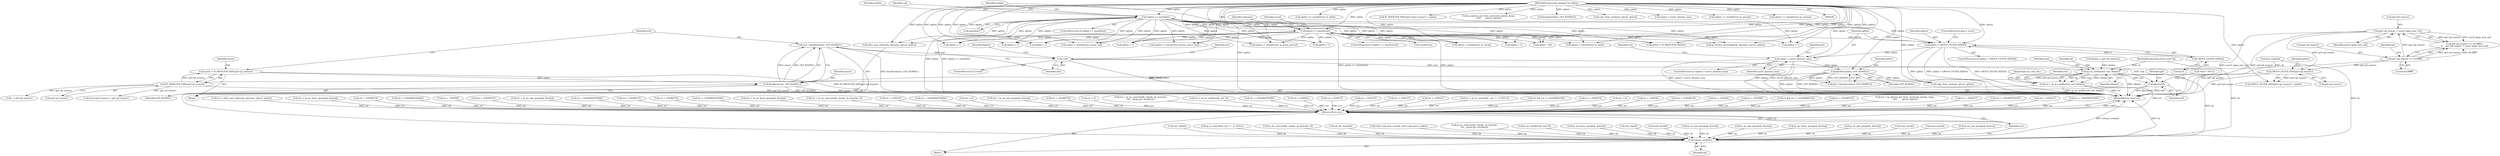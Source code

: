 digraph "0_linux_f6d8bd051c391c1c0458a30b2a7abcd939329259_26@API" {
"1001466" [label="(Call,msf = kmalloc(msize, GFP_KERNEL))"];
"1001468" [label="(Call,kmalloc(msize, GFP_KERNEL))"];
"1001460" [label="(Call,msize = IP_MSFILTER_SIZE(gsf->gf_numsrc))"];
"1001462" [label="(Call,IP_MSFILTER_SIZE(gsf->gf_numsrc))"];
"1001449" [label="(Call,GROUP_FILTER_SIZE(gsf->gf_numsrc))"];
"1001436" [label="(Call,gsf->gf_numsrc > sysctl_igmp_max_msf)"];
"1001431" [label="(Call,gsf->gf_numsrc >= 0x1ffffff)"];
"1001407" [label="(Call,kmalloc(optlen, GFP_KERNEL))"];
"1001396" [label="(Call,optlen > sysctl_optmem_max)"];
"1001390" [label="(Call,optlen < GROUP_FILTER_SIZE(0))"];
"1000227" [label="(Call,optlen >= sizeof(char))"];
"1000211" [label="(Call,optlen >= sizeof(int))"];
"1000113" [label="(MethodParameterIn,unsigned int optlen)"];
"1001392" [label="(Call,GROUP_FILTER_SIZE(0))"];
"1001472" [label="(Call,!msf)"];
"1001584" [label="(Call,ip_mc_msfilter(sk, msf, ifindex))"];
"1001582" [label="(Call,err = ip_mc_msfilter(sk, msf, ifindex))"];
"1001712" [label="(Return,return err;)"];
"1001589" [label="(Call,kfree(msf))"];
"1001710" [label="(Call,release_sock(sk))"];
"1001526" [label="(Call,msf->imsf_numsrc = gsf->gf_numsrc)"];
"1001685" [label="(Call,optlen < 1)"];
"1001430" [label="(Call,gsf->gf_numsrc >= 0x1ffffff ||\n\t\t    gsf->gf_numsrc > sysctl_igmp_max_msf)"];
"1000295" [label="(Call,inet_csk(sk))"];
"1001390" [label="(Call,optlen < GROUP_FILTER_SIZE(0))"];
"1001395" [label="(ControlStructure,if (optlen > sysctl_optmem_max))"];
"1000826" [label="(Call,err = -EPROTO)"];
"1001453" [label="(Identifier,optlen)"];
"1001713" [label="(Identifier,err)"];
"1001592" [label="(Identifier,gsf)"];
"1000210" [label="(ControlStructure,if (optlen >= sizeof(int)))"];
"1000704" [label="(Call,optlen >= sizeof(struct in_addr))"];
"1000235" [label="(Identifier,ucval)"];
"1000961" [label="(Call,IP_MSFILTER_SIZE(msf->imsf_numsrc) > optlen)"];
"1001394" [label="(ControlStructure,goto e_inval;)"];
"1001408" [label="(Identifier,optlen)"];
"1000213" [label="(Call,sizeof(int))"];
"1001467" [label="(Identifier,msf)"];
"1001618" [label="(Call,ip_ra_control(sk, val ? 1 : 0, NULL))"];
"1001094" [label="(Call,ip_mc_source(add, omode, sk, &mreqs, 0))"];
"1000256" [label="(Call,err = 0)"];
"1001392" [label="(Call,GROUP_FILTER_SIZE(0))"];
"1000212" [label="(Identifier,optlen)"];
"1000785" [label="(Call,err = -EINVAL)"];
"1001442" [label="(Call,err = -ENOBUFS)"];
"1000970" [label="(Call,err = -EINVAL)"];
"1000500" [label="(Call,sk_dst_reset(sk))"];
"1001431" [label="(Call,gsf->gf_numsrc >= 0x1ffffff)"];
"1000277" [label="(Call,ip_options_get_from_user(sock_net(sk), &opt,\n \t\t\t\t\t       optval, optlen))"];
"1000915" [label="(Call,kmalloc(optlen, GFP_KERNEL))"];
"1001396" [label="(Call,optlen > sysctl_optmem_max)"];
"1001398" [label="(Identifier,sysctl_optmem_max)"];
"1001711" [label="(Identifier,sk)"];
"1001109" [label="(Call,optlen < sizeof(struct group_req))"];
"1001582" [label="(Call,err = ip_mc_msfilter(sk, msf, ifindex))"];
"1001665" [label="(Call,err = -EPERM)"];
"1001376" [label="(Block,)"];
"1000343" [label="(Call,icsk->icsk_sync_mss(sk, icsk->icsk_pmtu_cookie))"];
"1001476" [label="(Identifier,err)"];
"1001589" [label="(Call,kfree(msf))"];
"1001409" [label="(Identifier,GFP_KERNEL)"];
"1001071" [label="(Call,err && err != -EADDRINUSE)"];
"1001414" [label="(Call,err = -ENOBUFS)"];
"1000275" [label="(Call,err = ip_options_get_from_user(sock_net(sk), &opt,\n \t\t\t\t\t       optval, optlen))"];
"1000676" [label="(Call,err = -EFAULT)"];
"1000932" [label="(Call,copy_from_user(msf, optval, optlen))"];
"1000559" [label="(Call,err = -ENOPROTOOPT)"];
"1000927" [label="(Call,err = -EFAULT)"];
"1001541" [label="(Call,i < gsf->gf_numsrc)"];
"1001705" [label="(Call,err = -ENOPROTOOPT)"];
"1001473" [label="(Identifier,msf)"];
"1001460" [label="(Call,msize = IP_MSFILTER_SIZE(gsf->gf_numsrc))"];
"1001651" [label="(Call,err = xfrm_user_policy(sk, optname, optval, optlen))"];
"1001584" [label="(Call,ip_mc_msfilter(sk, msf, ifindex))"];
"1000887" [label="(Call,err = ip_mc_leave_group(sk, &mreq))"];
"1000904" [label="(Call,optlen > sysctl_optmem_max)"];
"1001365" [label="(Call,ip_mc_source(add, omode, sk, &mreqs,\n\t\t\t\t   greqs.gsr_interface))"];
"1001583" [label="(Identifier,err)"];
"1000993" [label="(Call,optlen != sizeof(struct ip_mreq_source))"];
"1001470" [label="(Identifier,GFP_KERNEL)"];
"1000955" [label="(Call,err = -ENOBUFS)"];
"1000977" [label="(Call,ip_mc_msfilter(sk, msf, 0))"];
"1001448" [label="(Call,GROUP_FILTER_SIZE(gsf->gf_numsrc) > optlen)"];
"1001174" [label="(Call,ip_mc_leave_group(sk, &mreq))"];
"1001391" [label="(Identifier,optlen)"];
"1000832" [label="(Call,inet_sk(sk))"];
"1001712" [label="(Return,return err;)"];
"1001462" [label="(Call,IP_MSFILTER_SIZE(gsf->gf_numsrc))"];
"1000775" [label="(Call,err = -EADDRNOTAVAIL)"];
"1000837" [label="(Call,optlen < sizeof(struct ip_mreq))"];
"1001642" [label="(Call,err = -EPERM)"];
"1001475" [label="(Call,err = -ENOBUFS)"];
"1000880" [label="(Call,err = ip_mc_join_group(sk, &mreq))"];
"1001585" [label="(Identifier,sk)"];
"1000227" [label="(Call,optlen >= sizeof(char))"];
"1001405" [label="(Call,gsf = kmalloc(optlen, GFP_KERNEL))"];
"1000109" [label="(MethodParameterIn,struct sock *sk)"];
"1001225" [label="(Call,err = -EADDRNOTAVAIL)"];
"1000847" [label="(Call,optlen >= sizeof(struct ip_mreqn))"];
"1001424" [label="(Call,copy_from_user(gsf, optval, optlen))"];
"1001466" [label="(Call,msf = kmalloc(msize, GFP_KERNEL))"];
"1000681" [label="(Call,optlen >= sizeof(struct ip_mreqn))"];
"1000922" [label="(Call,err = -ENOBUFS)"];
"1000251" [label="(Call,ip_mroute_setsockopt(sk, optname, optval, optlen))"];
"1001461" [label="(Identifier,msize)"];
"1001400" [label="(Call,err = -ENOBUFS)"];
"1001463" [label="(Call,gsf->gf_numsrc)"];
"1001440" [label="(Identifier,sysctl_igmp_max_msf)"];
"1001587" [label="(Identifier,ifindex)"];
"1001469" [label="(Identifier,msize)"];
"1001436" [label="(Call,gsf->gf_numsrc > sysctl_igmp_max_msf)"];
"1001401" [label="(Identifier,err)"];
"1001500" [label="(Call,err = -EADDRNOTAVAIL)"];
"1000271" [label="(Call,optlen > 40)"];
"1001628" [label="(Call,optlen < 1)"];
"1001471" [label="(ControlStructure,if (!msf))"];
"1001172" [label="(Call,err = ip_mc_leave_group(sk, &mreq))"];
"1000671" [label="(Call,optlen < sizeof(struct in_addr))"];
"1000615" [label="(Call,optlen < 1)"];
"1000750" [label="(Call,sock_net(sk))"];
"1001092" [label="(Call,err = ip_mc_source(add, omode, sk, &mreqs, 0))"];
"1001066" [label="(Call,ip_mc_join_group(sk, &mreq))"];
"1001437" [label="(Call,gsf->gf_numsrc)"];
"1001449" [label="(Call,GROUP_FILTER_SIZE(gsf->gf_numsrc))"];
"1000229" [label="(Call,sizeof(char))"];
"1000842" [label="(Call,err = -EFAULT)"];
"1000113" [label="(MethodParameterIn,unsigned int optlen)"];
"1001653" [label="(Call,xfrm_user_policy(sk, optname, optval, optlen))"];
"1001407" [label="(Call,kmalloc(optlen, GFP_KERNEL))"];
"1001533" [label="(Call,err = -EADDRNOTAVAIL)"];
"1001481" [label="(Identifier,ifindex)"];
"1000743" [label="(Call,err = 0)"];
"1000644" [label="(Call,optlen < 1)"];
"1000211" [label="(Call,optlen >= sizeof(int))"];
"1001588" [label="(JumpTarget,mc_msf_out:)"];
"1001379" [label="(Call,*msf = NULL)"];
"1001432" [label="(Call,gsf->gf_numsrc)"];
"1000226" [label="(ControlStructure,if (optlen >= sizeof(char)))"];
"1001167" [label="(Call,ip_mc_join_group(sk, &mreq))"];
"1000889" [label="(Call,ip_mc_leave_group(sk, &mreq))"];
"1000249" [label="(Identifier,optname)"];
"1001720" [label="(MethodReturn,static int)"];
"1000882" [label="(Call,ip_mc_join_group(sk, &mreq))"];
"1001165" [label="(Call,err = ip_mc_join_group(sk, &mreq))"];
"1000908" [label="(Call,err = -ENOBUFS)"];
"1000770" [label="(Call,sock_net(sk))"];
"1001596" [label="(Call,optlen < 1)"];
"1001671" [label="(Call,optlen < 1)"];
"1001435" [label="(Literal,0x1ffffff)"];
"1000818" [label="(Call,err = 0)"];
"1001363" [label="(Call,err = ip_mc_source(add, omode, sk, &mreqs,\n\t\t\t\t   greqs.gsr_interface))"];
"1000278" [label="(Call,sock_net(sk))"];
"1000228" [label="(Identifier,optlen)"];
"1001480" [label="(Call,ifindex = gsf->gf_interface)"];
"1000975" [label="(Call,err = ip_mc_msfilter(sk, msf, 0))"];
"1000537" [label="(Call,err = -ENOPROTOOPT)"];
"1001330" [label="(Call,ip_mc_join_group(sk, &mreq))"];
"1001389" [label="(ControlStructure,if (optlen < GROUP_FILTER_SIZE(0)))"];
"1001590" [label="(Identifier,msf)"];
"1001710" [label="(Call,release_sock(sk))"];
"1000114" [label="(Block,)"];
"1001455" [label="(Call,err = -EINVAL)"];
"1001397" [label="(Identifier,optlen)"];
"1001006" [label="(Call,err = -EFAULT)"];
"1001419" [label="(Call,err = -EFAULT)"];
"1001190" [label="(Call,optlen != sizeof(struct group_source_req))"];
"1001406" [label="(Identifier,gsf)"];
"1001203" [label="(Call,err = -EFAULT)"];
"1001438" [label="(Identifier,gsf)"];
"1001468" [label="(Call,kmalloc(msize, GFP_KERNEL))"];
"1001114" [label="(Call,err = -EFAULT)"];
"1000505" [label="(Call,optlen < 1)"];
"1001393" [label="(Literal,0)"];
"1000259" [label="(Call,lock_sock(sk))"];
"1001616" [label="(Call,err = ip_ra_control(sk, val ? 1 : 0, NULL))"];
"1000898" [label="(Call,optlen < IP_MSFILTER_SIZE(0))"];
"1001450" [label="(Call,gsf->gf_numsrc)"];
"1001472" [label="(Call,!msf)"];
"1000218" [label="(Identifier,val)"];
"1001335" [label="(Call,err && err != -EADDRINUSE)"];
"1001586" [label="(Identifier,msf)"];
"1001466" -> "1001376"  [label="AST: "];
"1001466" -> "1001468"  [label="CFG: "];
"1001467" -> "1001466"  [label="AST: "];
"1001468" -> "1001466"  [label="AST: "];
"1001473" -> "1001466"  [label="CFG: "];
"1001466" -> "1001720"  [label="DDG: kmalloc(msize, GFP_KERNEL)"];
"1001468" -> "1001466"  [label="DDG: msize"];
"1001468" -> "1001466"  [label="DDG: GFP_KERNEL"];
"1001466" -> "1001472"  [label="DDG: msf"];
"1001468" -> "1001470"  [label="CFG: "];
"1001469" -> "1001468"  [label="AST: "];
"1001470" -> "1001468"  [label="AST: "];
"1001468" -> "1001720"  [label="DDG: msize"];
"1001468" -> "1001720"  [label="DDG: GFP_KERNEL"];
"1001460" -> "1001468"  [label="DDG: msize"];
"1001407" -> "1001468"  [label="DDG: GFP_KERNEL"];
"1001460" -> "1001376"  [label="AST: "];
"1001460" -> "1001462"  [label="CFG: "];
"1001461" -> "1001460"  [label="AST: "];
"1001462" -> "1001460"  [label="AST: "];
"1001467" -> "1001460"  [label="CFG: "];
"1001460" -> "1001720"  [label="DDG: IP_MSFILTER_SIZE(gsf->gf_numsrc)"];
"1001462" -> "1001460"  [label="DDG: gsf->gf_numsrc"];
"1001462" -> "1001463"  [label="CFG: "];
"1001463" -> "1001462"  [label="AST: "];
"1001462" -> "1001720"  [label="DDG: gsf->gf_numsrc"];
"1001449" -> "1001462"  [label="DDG: gsf->gf_numsrc"];
"1001462" -> "1001526"  [label="DDG: gsf->gf_numsrc"];
"1001462" -> "1001541"  [label="DDG: gsf->gf_numsrc"];
"1001449" -> "1001448"  [label="AST: "];
"1001449" -> "1001450"  [label="CFG: "];
"1001450" -> "1001449"  [label="AST: "];
"1001453" -> "1001449"  [label="CFG: "];
"1001449" -> "1001720"  [label="DDG: gsf->gf_numsrc"];
"1001449" -> "1001448"  [label="DDG: gsf->gf_numsrc"];
"1001436" -> "1001449"  [label="DDG: gsf->gf_numsrc"];
"1001431" -> "1001449"  [label="DDG: gsf->gf_numsrc"];
"1001436" -> "1001430"  [label="AST: "];
"1001436" -> "1001440"  [label="CFG: "];
"1001437" -> "1001436"  [label="AST: "];
"1001440" -> "1001436"  [label="AST: "];
"1001430" -> "1001436"  [label="CFG: "];
"1001436" -> "1001720"  [label="DDG: sysctl_igmp_max_msf"];
"1001436" -> "1001720"  [label="DDG: gsf->gf_numsrc"];
"1001436" -> "1001430"  [label="DDG: gsf->gf_numsrc"];
"1001436" -> "1001430"  [label="DDG: sysctl_igmp_max_msf"];
"1001431" -> "1001436"  [label="DDG: gsf->gf_numsrc"];
"1001431" -> "1001430"  [label="AST: "];
"1001431" -> "1001435"  [label="CFG: "];
"1001432" -> "1001431"  [label="AST: "];
"1001435" -> "1001431"  [label="AST: "];
"1001438" -> "1001431"  [label="CFG: "];
"1001430" -> "1001431"  [label="CFG: "];
"1001431" -> "1001720"  [label="DDG: gsf->gf_numsrc"];
"1001431" -> "1001430"  [label="DDG: gsf->gf_numsrc"];
"1001431" -> "1001430"  [label="DDG: 0x1ffffff"];
"1001407" -> "1001405"  [label="AST: "];
"1001407" -> "1001409"  [label="CFG: "];
"1001408" -> "1001407"  [label="AST: "];
"1001409" -> "1001407"  [label="AST: "];
"1001405" -> "1001407"  [label="CFG: "];
"1001407" -> "1001720"  [label="DDG: optlen"];
"1001407" -> "1001720"  [label="DDG: GFP_KERNEL"];
"1001407" -> "1001405"  [label="DDG: optlen"];
"1001407" -> "1001405"  [label="DDG: GFP_KERNEL"];
"1001396" -> "1001407"  [label="DDG: optlen"];
"1000113" -> "1001407"  [label="DDG: optlen"];
"1001407" -> "1001424"  [label="DDG: optlen"];
"1001396" -> "1001395"  [label="AST: "];
"1001396" -> "1001398"  [label="CFG: "];
"1001397" -> "1001396"  [label="AST: "];
"1001398" -> "1001396"  [label="AST: "];
"1001401" -> "1001396"  [label="CFG: "];
"1001406" -> "1001396"  [label="CFG: "];
"1001396" -> "1001720"  [label="DDG: optlen"];
"1001396" -> "1001720"  [label="DDG: sysctl_optmem_max"];
"1001396" -> "1001720"  [label="DDG: optlen > sysctl_optmem_max"];
"1001390" -> "1001396"  [label="DDG: optlen"];
"1000113" -> "1001396"  [label="DDG: optlen"];
"1001390" -> "1001389"  [label="AST: "];
"1001390" -> "1001392"  [label="CFG: "];
"1001391" -> "1001390"  [label="AST: "];
"1001392" -> "1001390"  [label="AST: "];
"1001394" -> "1001390"  [label="CFG: "];
"1001397" -> "1001390"  [label="CFG: "];
"1001390" -> "1001720"  [label="DDG: GROUP_FILTER_SIZE(0)"];
"1001390" -> "1001720"  [label="DDG: optlen"];
"1001390" -> "1001720"  [label="DDG: optlen < GROUP_FILTER_SIZE(0)"];
"1000227" -> "1001390"  [label="DDG: optlen"];
"1000211" -> "1001390"  [label="DDG: optlen"];
"1000113" -> "1001390"  [label="DDG: optlen"];
"1001392" -> "1001390"  [label="DDG: 0"];
"1000227" -> "1000226"  [label="AST: "];
"1000227" -> "1000229"  [label="CFG: "];
"1000228" -> "1000227"  [label="AST: "];
"1000229" -> "1000227"  [label="AST: "];
"1000235" -> "1000227"  [label="CFG: "];
"1000249" -> "1000227"  [label="CFG: "];
"1000227" -> "1001720"  [label="DDG: optlen >= sizeof(char)"];
"1000227" -> "1001720"  [label="DDG: optlen"];
"1000211" -> "1000227"  [label="DDG: optlen"];
"1000113" -> "1000227"  [label="DDG: optlen"];
"1000227" -> "1000251"  [label="DDG: optlen"];
"1000227" -> "1000271"  [label="DDG: optlen"];
"1000227" -> "1000505"  [label="DDG: optlen"];
"1000227" -> "1000615"  [label="DDG: optlen"];
"1000227" -> "1000644"  [label="DDG: optlen"];
"1000227" -> "1000671"  [label="DDG: optlen"];
"1000227" -> "1000837"  [label="DDG: optlen"];
"1000227" -> "1000898"  [label="DDG: optlen"];
"1000227" -> "1000993"  [label="DDG: optlen"];
"1000227" -> "1001109"  [label="DDG: optlen"];
"1000227" -> "1001190"  [label="DDG: optlen"];
"1000227" -> "1001596"  [label="DDG: optlen"];
"1000227" -> "1001628"  [label="DDG: optlen"];
"1000227" -> "1001653"  [label="DDG: optlen"];
"1000227" -> "1001671"  [label="DDG: optlen"];
"1000227" -> "1001685"  [label="DDG: optlen"];
"1000211" -> "1000210"  [label="AST: "];
"1000211" -> "1000213"  [label="CFG: "];
"1000212" -> "1000211"  [label="AST: "];
"1000213" -> "1000211"  [label="AST: "];
"1000218" -> "1000211"  [label="CFG: "];
"1000228" -> "1000211"  [label="CFG: "];
"1000211" -> "1001720"  [label="DDG: optlen"];
"1000211" -> "1001720"  [label="DDG: optlen >= sizeof(int)"];
"1000113" -> "1000211"  [label="DDG: optlen"];
"1000211" -> "1000251"  [label="DDG: optlen"];
"1000211" -> "1000271"  [label="DDG: optlen"];
"1000211" -> "1000505"  [label="DDG: optlen"];
"1000211" -> "1000615"  [label="DDG: optlen"];
"1000211" -> "1000644"  [label="DDG: optlen"];
"1000211" -> "1000671"  [label="DDG: optlen"];
"1000211" -> "1000837"  [label="DDG: optlen"];
"1000211" -> "1000898"  [label="DDG: optlen"];
"1000211" -> "1000993"  [label="DDG: optlen"];
"1000211" -> "1001109"  [label="DDG: optlen"];
"1000211" -> "1001190"  [label="DDG: optlen"];
"1000211" -> "1001596"  [label="DDG: optlen"];
"1000211" -> "1001628"  [label="DDG: optlen"];
"1000211" -> "1001653"  [label="DDG: optlen"];
"1000211" -> "1001671"  [label="DDG: optlen"];
"1000211" -> "1001685"  [label="DDG: optlen"];
"1000113" -> "1000108"  [label="AST: "];
"1000113" -> "1001720"  [label="DDG: optlen"];
"1000113" -> "1000251"  [label="DDG: optlen"];
"1000113" -> "1000271"  [label="DDG: optlen"];
"1000113" -> "1000277"  [label="DDG: optlen"];
"1000113" -> "1000505"  [label="DDG: optlen"];
"1000113" -> "1000615"  [label="DDG: optlen"];
"1000113" -> "1000644"  [label="DDG: optlen"];
"1000113" -> "1000671"  [label="DDG: optlen"];
"1000113" -> "1000681"  [label="DDG: optlen"];
"1000113" -> "1000704"  [label="DDG: optlen"];
"1000113" -> "1000837"  [label="DDG: optlen"];
"1000113" -> "1000847"  [label="DDG: optlen"];
"1000113" -> "1000898"  [label="DDG: optlen"];
"1000113" -> "1000904"  [label="DDG: optlen"];
"1000113" -> "1000915"  [label="DDG: optlen"];
"1000113" -> "1000932"  [label="DDG: optlen"];
"1000113" -> "1000961"  [label="DDG: optlen"];
"1000113" -> "1000993"  [label="DDG: optlen"];
"1000113" -> "1001109"  [label="DDG: optlen"];
"1000113" -> "1001190"  [label="DDG: optlen"];
"1000113" -> "1001424"  [label="DDG: optlen"];
"1000113" -> "1001448"  [label="DDG: optlen"];
"1000113" -> "1001596"  [label="DDG: optlen"];
"1000113" -> "1001628"  [label="DDG: optlen"];
"1000113" -> "1001653"  [label="DDG: optlen"];
"1000113" -> "1001671"  [label="DDG: optlen"];
"1000113" -> "1001685"  [label="DDG: optlen"];
"1001392" -> "1001393"  [label="CFG: "];
"1001393" -> "1001392"  [label="AST: "];
"1001472" -> "1001471"  [label="AST: "];
"1001472" -> "1001473"  [label="CFG: "];
"1001473" -> "1001472"  [label="AST: "];
"1001476" -> "1001472"  [label="CFG: "];
"1001481" -> "1001472"  [label="CFG: "];
"1001472" -> "1001720"  [label="DDG: !msf"];
"1001472" -> "1001584"  [label="DDG: msf"];
"1001472" -> "1001589"  [label="DDG: msf"];
"1001584" -> "1001582"  [label="AST: "];
"1001584" -> "1001587"  [label="CFG: "];
"1001585" -> "1001584"  [label="AST: "];
"1001586" -> "1001584"  [label="AST: "];
"1001587" -> "1001584"  [label="AST: "];
"1001582" -> "1001584"  [label="CFG: "];
"1001584" -> "1001720"  [label="DDG: ifindex"];
"1001584" -> "1001582"  [label="DDG: sk"];
"1001584" -> "1001582"  [label="DDG: msf"];
"1001584" -> "1001582"  [label="DDG: ifindex"];
"1000259" -> "1001584"  [label="DDG: sk"];
"1000109" -> "1001584"  [label="DDG: sk"];
"1001480" -> "1001584"  [label="DDG: ifindex"];
"1001584" -> "1001589"  [label="DDG: msf"];
"1001584" -> "1001710"  [label="DDG: sk"];
"1001582" -> "1001376"  [label="AST: "];
"1001583" -> "1001582"  [label="AST: "];
"1001588" -> "1001582"  [label="CFG: "];
"1001582" -> "1001720"  [label="DDG: err"];
"1001582" -> "1001720"  [label="DDG: ip_mc_msfilter(sk, msf, ifindex)"];
"1001582" -> "1001712"  [label="DDG: err"];
"1001712" -> "1000114"  [label="AST: "];
"1001712" -> "1001713"  [label="CFG: "];
"1001713" -> "1001712"  [label="AST: "];
"1001720" -> "1001712"  [label="CFG: "];
"1001712" -> "1001720"  [label="DDG: <RET>"];
"1001713" -> "1001712"  [label="DDG: err"];
"1001642" -> "1001712"  [label="DDG: err"];
"1000559" -> "1001712"  [label="DDG: err"];
"1000826" -> "1001712"  [label="DDG: err"];
"1000676" -> "1001712"  [label="DDG: err"];
"1001475" -> "1001712"  [label="DDG: err"];
"1001006" -> "1001712"  [label="DDG: err"];
"1000785" -> "1001712"  [label="DDG: err"];
"1001335" -> "1001712"  [label="DDG: err"];
"1000256" -> "1001712"  [label="DDG: err"];
"1000955" -> "1001712"  [label="DDG: err"];
"1001442" -> "1001712"  [label="DDG: err"];
"1000908" -> "1001712"  [label="DDG: err"];
"1000842" -> "1001712"  [label="DDG: err"];
"1001165" -> "1001712"  [label="DDG: err"];
"1000880" -> "1001712"  [label="DDG: err"];
"1000775" -> "1001712"  [label="DDG: err"];
"1000743" -> "1001712"  [label="DDG: err"];
"1001414" -> "1001712"  [label="DDG: err"];
"1001533" -> "1001712"  [label="DDG: err"];
"1001705" -> "1001712"  [label="DDG: err"];
"1001172" -> "1001712"  [label="DDG: err"];
"1001071" -> "1001712"  [label="DDG: err"];
"1001665" -> "1001712"  [label="DDG: err"];
"1001455" -> "1001712"  [label="DDG: err"];
"1001114" -> "1001712"  [label="DDG: err"];
"1001363" -> "1001712"  [label="DDG: err"];
"1000970" -> "1001712"  [label="DDG: err"];
"1000275" -> "1001712"  [label="DDG: err"];
"1001203" -> "1001712"  [label="DDG: err"];
"1001616" -> "1001712"  [label="DDG: err"];
"1000922" -> "1001712"  [label="DDG: err"];
"1001225" -> "1001712"  [label="DDG: err"];
"1000887" -> "1001712"  [label="DDG: err"];
"1000818" -> "1001712"  [label="DDG: err"];
"1001092" -> "1001712"  [label="DDG: err"];
"1000975" -> "1001712"  [label="DDG: err"];
"1001651" -> "1001712"  [label="DDG: err"];
"1000927" -> "1001712"  [label="DDG: err"];
"1000537" -> "1001712"  [label="DDG: err"];
"1001500" -> "1001712"  [label="DDG: err"];
"1001419" -> "1001712"  [label="DDG: err"];
"1001400" -> "1001712"  [label="DDG: err"];
"1001589" -> "1001376"  [label="AST: "];
"1001589" -> "1001590"  [label="CFG: "];
"1001590" -> "1001589"  [label="AST: "];
"1001592" -> "1001589"  [label="CFG: "];
"1001589" -> "1001720"  [label="DDG: kfree(msf)"];
"1001589" -> "1001720"  [label="DDG: msf"];
"1001379" -> "1001589"  [label="DDG: msf"];
"1001710" -> "1000114"  [label="AST: "];
"1001710" -> "1001711"  [label="CFG: "];
"1001711" -> "1001710"  [label="AST: "];
"1001713" -> "1001710"  [label="CFG: "];
"1001710" -> "1001720"  [label="DDG: sk"];
"1001710" -> "1001720"  [label="DDG: release_sock(sk)"];
"1000259" -> "1001710"  [label="DDG: sk"];
"1000343" -> "1001710"  [label="DDG: sk"];
"1000295" -> "1001710"  [label="DDG: sk"];
"1001653" -> "1001710"  [label="DDG: sk"];
"1001618" -> "1001710"  [label="DDG: sk"];
"1000889" -> "1001710"  [label="DDG: sk"];
"1000500" -> "1001710"  [label="DDG: sk"];
"1000750" -> "1001710"  [label="DDG: sk"];
"1001094" -> "1001710"  [label="DDG: sk"];
"1000882" -> "1001710"  [label="DDG: sk"];
"1001174" -> "1001710"  [label="DDG: sk"];
"1000832" -> "1001710"  [label="DDG: sk"];
"1001066" -> "1001710"  [label="DDG: sk"];
"1001167" -> "1001710"  [label="DDG: sk"];
"1001330" -> "1001710"  [label="DDG: sk"];
"1000977" -> "1001710"  [label="DDG: sk"];
"1000278" -> "1001710"  [label="DDG: sk"];
"1001365" -> "1001710"  [label="DDG: sk"];
"1000770" -> "1001710"  [label="DDG: sk"];
"1000109" -> "1001710"  [label="DDG: sk"];
}
